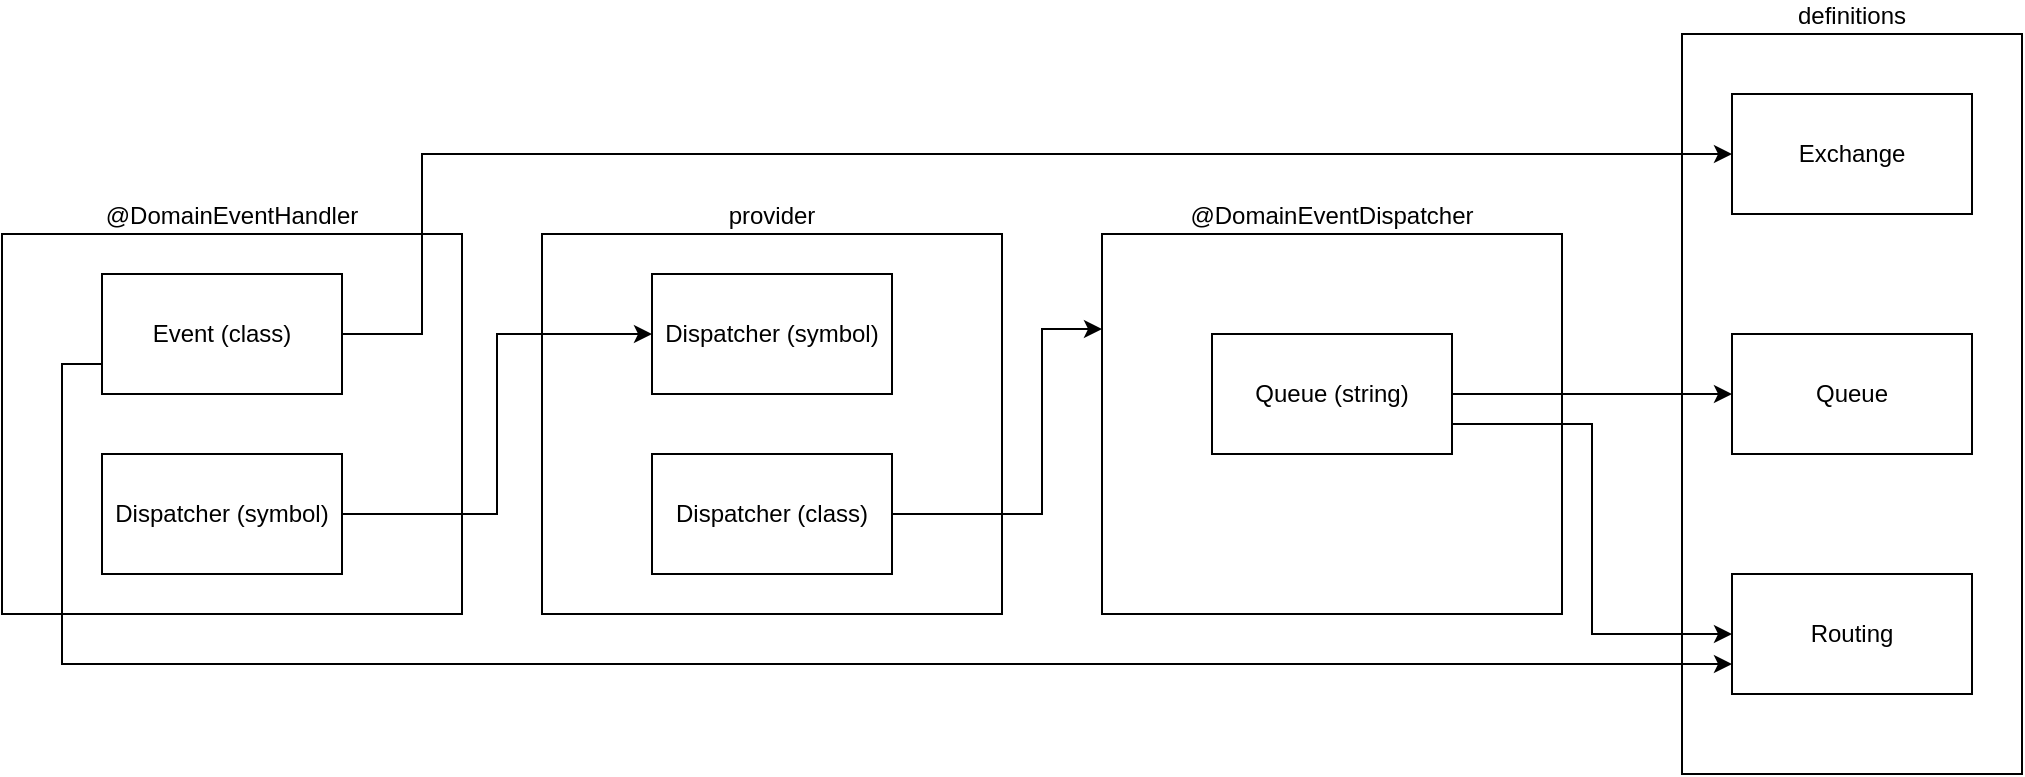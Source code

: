 <mxfile>
    <diagram id="QdxRpjCLoi8RetxnX9e0" name="Page-1">
        <mxGraphModel dx="2042" dy="547" grid="1" gridSize="10" guides="1" tooltips="1" connect="1" arrows="1" fold="1" page="1" pageScale="1" pageWidth="827" pageHeight="1169" math="0" shadow="0">
            <root>
                <mxCell id="0"/>
                <mxCell id="1" parent="0"/>
                <mxCell id="8" value="" style="group" vertex="1" connectable="0" parent="1">
                    <mxGeometry x="500" y="150" width="230" height="190" as="geometry"/>
                </mxCell>
                <mxCell id="6" value="@DomainEventDispatcher" style="rounded=0;whiteSpace=wrap;html=1;labelPosition=center;verticalLabelPosition=top;align=center;verticalAlign=bottom;" vertex="1" parent="8">
                    <mxGeometry width="230" height="190" as="geometry"/>
                </mxCell>
                <mxCell id="7" value="Queue (string)" style="rounded=0;whiteSpace=wrap;html=1;" vertex="1" parent="8">
                    <mxGeometry x="55" y="50" width="120" height="60" as="geometry"/>
                </mxCell>
                <mxCell id="9" value="" style="group" vertex="1" connectable="0" parent="1">
                    <mxGeometry x="-50" y="150" width="230" height="190" as="geometry"/>
                </mxCell>
                <mxCell id="2" value="@DomainEventHandler" style="rounded=0;whiteSpace=wrap;html=1;labelPosition=center;verticalLabelPosition=top;align=center;verticalAlign=bottom;" vertex="1" parent="9">
                    <mxGeometry width="230" height="190" as="geometry"/>
                </mxCell>
                <mxCell id="3" value="Event (class)" style="rounded=0;whiteSpace=wrap;html=1;" vertex="1" parent="9">
                    <mxGeometry x="50" y="20" width="120" height="60" as="geometry"/>
                </mxCell>
                <mxCell id="4" value="Dispatcher (symbol)" style="rounded=0;whiteSpace=wrap;html=1;" vertex="1" parent="9">
                    <mxGeometry x="50" y="110" width="120" height="60" as="geometry"/>
                </mxCell>
                <mxCell id="11" value="" style="group" vertex="1" connectable="0" parent="1">
                    <mxGeometry x="220" y="150" width="230" height="190" as="geometry"/>
                </mxCell>
                <mxCell id="12" value="provider" style="rounded=0;whiteSpace=wrap;html=1;labelPosition=center;verticalLabelPosition=top;align=center;verticalAlign=bottom;" vertex="1" parent="11">
                    <mxGeometry width="230" height="190" as="geometry"/>
                </mxCell>
                <mxCell id="14" value="Dispatcher (symbol)" style="rounded=0;whiteSpace=wrap;html=1;" vertex="1" parent="11">
                    <mxGeometry x="55" y="20" width="120" height="60" as="geometry"/>
                </mxCell>
                <mxCell id="15" value="Dispatcher (class)" style="rounded=0;whiteSpace=wrap;html=1;" vertex="1" parent="11">
                    <mxGeometry x="55" y="110" width="120" height="60" as="geometry"/>
                </mxCell>
                <mxCell id="16" style="edgeStyle=orthogonalEdgeStyle;rounded=0;orthogonalLoop=1;jettySize=auto;html=1;exitX=1;exitY=0.5;exitDx=0;exitDy=0;entryX=0;entryY=0.5;entryDx=0;entryDy=0;" edge="1" parent="1" source="4" target="14">
                    <mxGeometry relative="1" as="geometry"/>
                </mxCell>
                <mxCell id="17" style="edgeStyle=orthogonalEdgeStyle;rounded=0;orthogonalLoop=1;jettySize=auto;html=1;exitX=1;exitY=0.5;exitDx=0;exitDy=0;entryX=0;entryY=0.25;entryDx=0;entryDy=0;" edge="1" parent="1" source="15" target="6">
                    <mxGeometry relative="1" as="geometry">
                        <Array as="points">
                            <mxPoint x="470" y="290"/>
                            <mxPoint x="470" y="198"/>
                        </Array>
                    </mxGeometry>
                </mxCell>
                <mxCell id="18" value="definitions" style="rounded=0;whiteSpace=wrap;html=1;verticalAlign=bottom;labelPosition=center;verticalLabelPosition=top;align=center;" vertex="1" parent="1">
                    <mxGeometry x="790" y="50" width="170" height="370" as="geometry"/>
                </mxCell>
                <mxCell id="19" value="Queue" style="rounded=0;whiteSpace=wrap;html=1;" vertex="1" parent="1">
                    <mxGeometry x="815" y="200" width="120" height="60" as="geometry"/>
                </mxCell>
                <mxCell id="20" style="edgeStyle=orthogonalEdgeStyle;rounded=0;orthogonalLoop=1;jettySize=auto;html=1;exitX=1;exitY=0.5;exitDx=0;exitDy=0;entryX=0;entryY=0.5;entryDx=0;entryDy=0;" edge="1" parent="1" source="7" target="19">
                    <mxGeometry relative="1" as="geometry"/>
                </mxCell>
                <mxCell id="21" value="Exchange" style="rounded=0;whiteSpace=wrap;html=1;" vertex="1" parent="1">
                    <mxGeometry x="815" y="80" width="120" height="60" as="geometry"/>
                </mxCell>
                <mxCell id="22" style="edgeStyle=orthogonalEdgeStyle;rounded=0;orthogonalLoop=1;jettySize=auto;html=1;exitX=1;exitY=0.5;exitDx=0;exitDy=0;entryX=0;entryY=0.5;entryDx=0;entryDy=0;" edge="1" parent="1" source="3" target="21">
                    <mxGeometry relative="1" as="geometry">
                        <Array as="points">
                            <mxPoint x="160" y="200"/>
                            <mxPoint x="160" y="110"/>
                        </Array>
                    </mxGeometry>
                </mxCell>
                <mxCell id="23" value="Routing" style="rounded=0;whiteSpace=wrap;html=1;" vertex="1" parent="1">
                    <mxGeometry x="815" y="320" width="120" height="60" as="geometry"/>
                </mxCell>
                <mxCell id="25" style="edgeStyle=orthogonalEdgeStyle;rounded=0;orthogonalLoop=1;jettySize=auto;html=1;exitX=0;exitY=0.75;exitDx=0;exitDy=0;entryX=0;entryY=0.75;entryDx=0;entryDy=0;" edge="1" parent="1" source="3" target="23">
                    <mxGeometry relative="1" as="geometry"/>
                </mxCell>
                <mxCell id="26" style="edgeStyle=orthogonalEdgeStyle;rounded=0;orthogonalLoop=1;jettySize=auto;html=1;exitX=1;exitY=0.75;exitDx=0;exitDy=0;entryX=0;entryY=0.5;entryDx=0;entryDy=0;" edge="1" parent="1" source="7" target="23">
                    <mxGeometry relative="1" as="geometry"/>
                </mxCell>
            </root>
        </mxGraphModel>
    </diagram>
</mxfile>